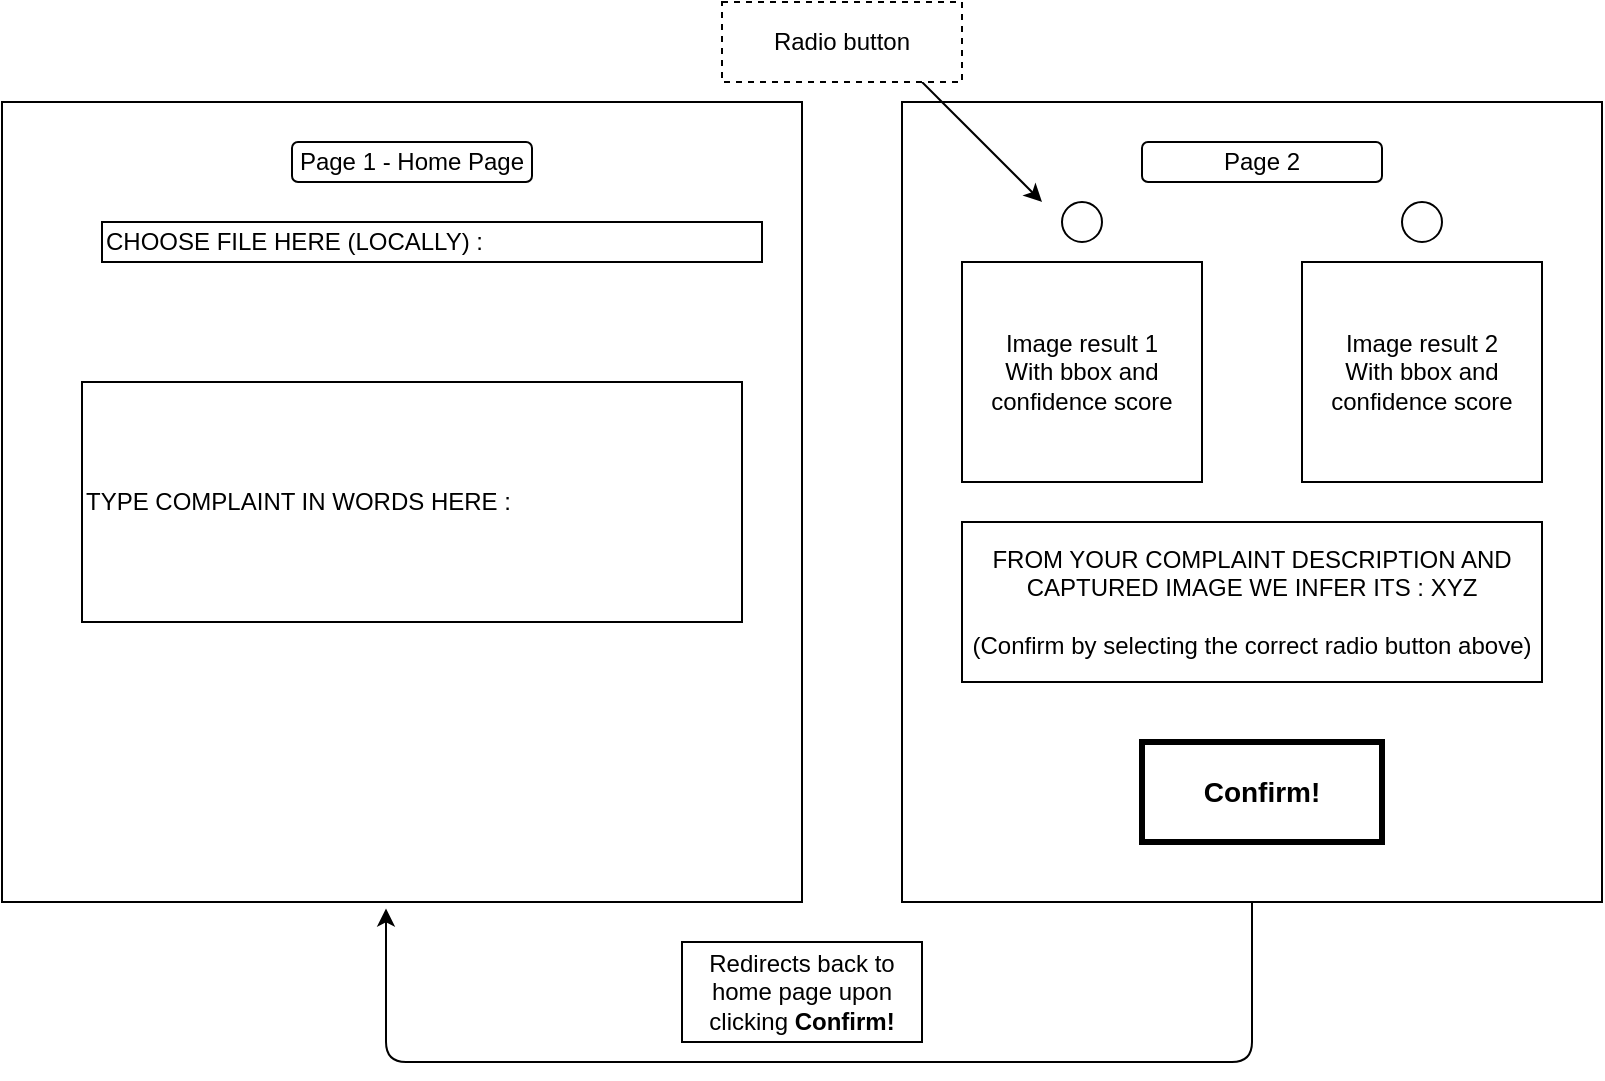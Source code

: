 <mxfile version="13.10.8" type="device"><diagram id="XD8hUHOazjyc4sVxFvGJ" name="Page-1"><mxGraphModel dx="868" dy="1590" grid="1" gridSize="10" guides="1" tooltips="1" connect="1" arrows="1" fold="1" page="1" pageScale="1" pageWidth="850" pageHeight="1100" math="0" shadow="0"><root><mxCell id="0"/><mxCell id="1" parent="0"/><mxCell id="VQok8cL2Zxbx2KhuooSA-1" value="" style="whiteSpace=wrap;html=1;aspect=fixed;" vertex="1" parent="1"><mxGeometry x="40" y="40" width="400" height="400" as="geometry"/></mxCell><mxCell id="VQok8cL2Zxbx2KhuooSA-2" value="CHOOSE FILE HERE (LOCALLY) :" style="rounded=0;whiteSpace=wrap;html=1;align=left;" vertex="1" parent="1"><mxGeometry x="90" y="100" width="330" height="20" as="geometry"/></mxCell><mxCell id="VQok8cL2Zxbx2KhuooSA-4" value="Page 1 - Home Page" style="rounded=1;whiteSpace=wrap;html=1;" vertex="1" parent="1"><mxGeometry x="185" y="60" width="120" height="20" as="geometry"/></mxCell><mxCell id="VQok8cL2Zxbx2KhuooSA-5" value="" style="rounded=0;whiteSpace=wrap;html=1;" vertex="1" parent="1"><mxGeometry x="490" y="40" width="350" height="400" as="geometry"/></mxCell><mxCell id="VQok8cL2Zxbx2KhuooSA-7" value="Page 2" style="rounded=1;whiteSpace=wrap;html=1;" vertex="1" parent="1"><mxGeometry x="610" y="60" width="120" height="20" as="geometry"/></mxCell><mxCell id="VQok8cL2Zxbx2KhuooSA-8" value="Image result 1&lt;br&gt;With bbox and confidence score" style="rounded=0;whiteSpace=wrap;html=1;" vertex="1" parent="1"><mxGeometry x="520" y="120" width="120" height="110" as="geometry"/></mxCell><mxCell id="VQok8cL2Zxbx2KhuooSA-9" value="Image result 2&lt;br&gt;With bbox and confidence score" style="rounded=0;whiteSpace=wrap;html=1;" vertex="1" parent="1"><mxGeometry x="690" y="120" width="120" height="110" as="geometry"/></mxCell><mxCell id="VQok8cL2Zxbx2KhuooSA-10" value="" style="ellipse;whiteSpace=wrap;html=1;aspect=fixed;" vertex="1" parent="1"><mxGeometry x="570" y="90" width="20" height="20" as="geometry"/></mxCell><mxCell id="VQok8cL2Zxbx2KhuooSA-11" value="" style="ellipse;whiteSpace=wrap;html=1;aspect=fixed;" vertex="1" parent="1"><mxGeometry x="740" y="90" width="20" height="20" as="geometry"/></mxCell><mxCell id="VQok8cL2Zxbx2KhuooSA-13" value="" style="endArrow=classic;html=1;entryX=0.2;entryY=0.125;entryDx=0;entryDy=0;entryPerimeter=0;" edge="1" parent="1" target="VQok8cL2Zxbx2KhuooSA-5"><mxGeometry width="50" height="50" relative="1" as="geometry"><mxPoint x="500" y="30" as="sourcePoint"/><mxPoint x="450" y="130" as="targetPoint"/></mxGeometry></mxCell><mxCell id="VQok8cL2Zxbx2KhuooSA-14" value="Radio button" style="rounded=0;whiteSpace=wrap;html=1;dashed=1;" vertex="1" parent="1"><mxGeometry x="400" y="-10" width="120" height="40" as="geometry"/></mxCell><mxCell id="VQok8cL2Zxbx2KhuooSA-17" value="TYPE COMPLAINT IN WORDS HERE :" style="rounded=0;whiteSpace=wrap;html=1;align=left;" vertex="1" parent="1"><mxGeometry x="80" y="180" width="330" height="120" as="geometry"/></mxCell><mxCell id="VQok8cL2Zxbx2KhuooSA-19" value="FROM YOUR COMPLAINT DESCRIPTION AND CAPTURED IMAGE WE INFER ITS : XYZ&lt;br&gt;&lt;br&gt;(Confirm by selecting the correct radio button above)" style="rounded=0;whiteSpace=wrap;html=1;" vertex="1" parent="1"><mxGeometry x="520" y="250" width="290" height="80" as="geometry"/></mxCell><mxCell id="VQok8cL2Zxbx2KhuooSA-21" value="&lt;b&gt;&lt;font style=&quot;font-size: 14px&quot;&gt;Confirm!&lt;/font&gt;&lt;/b&gt;" style="rounded=0;whiteSpace=wrap;html=1;strokeWidth=3;" vertex="1" parent="1"><mxGeometry x="610" y="360" width="120" height="50" as="geometry"/></mxCell><mxCell id="VQok8cL2Zxbx2KhuooSA-22" value="" style="endArrow=classic;html=1;exitX=0.5;exitY=1;exitDx=0;exitDy=0;entryX=0.48;entryY=1.008;entryDx=0;entryDy=0;entryPerimeter=0;" edge="1" parent="1" source="VQok8cL2Zxbx2KhuooSA-5" target="VQok8cL2Zxbx2KhuooSA-1"><mxGeometry width="50" height="50" relative="1" as="geometry"><mxPoint x="400" y="370" as="sourcePoint"/><mxPoint x="220" y="520" as="targetPoint"/><Array as="points"><mxPoint x="665" y="520"/><mxPoint x="232" y="520"/></Array></mxGeometry></mxCell><mxCell id="VQok8cL2Zxbx2KhuooSA-23" value="Redirects back to home page upon clicking &lt;b&gt;Confirm!&lt;/b&gt;" style="whiteSpace=wrap;html=1;strokeWidth=1;" vertex="1" parent="1"><mxGeometry x="380" y="460" width="120" height="50" as="geometry"/></mxCell></root></mxGraphModel></diagram></mxfile>